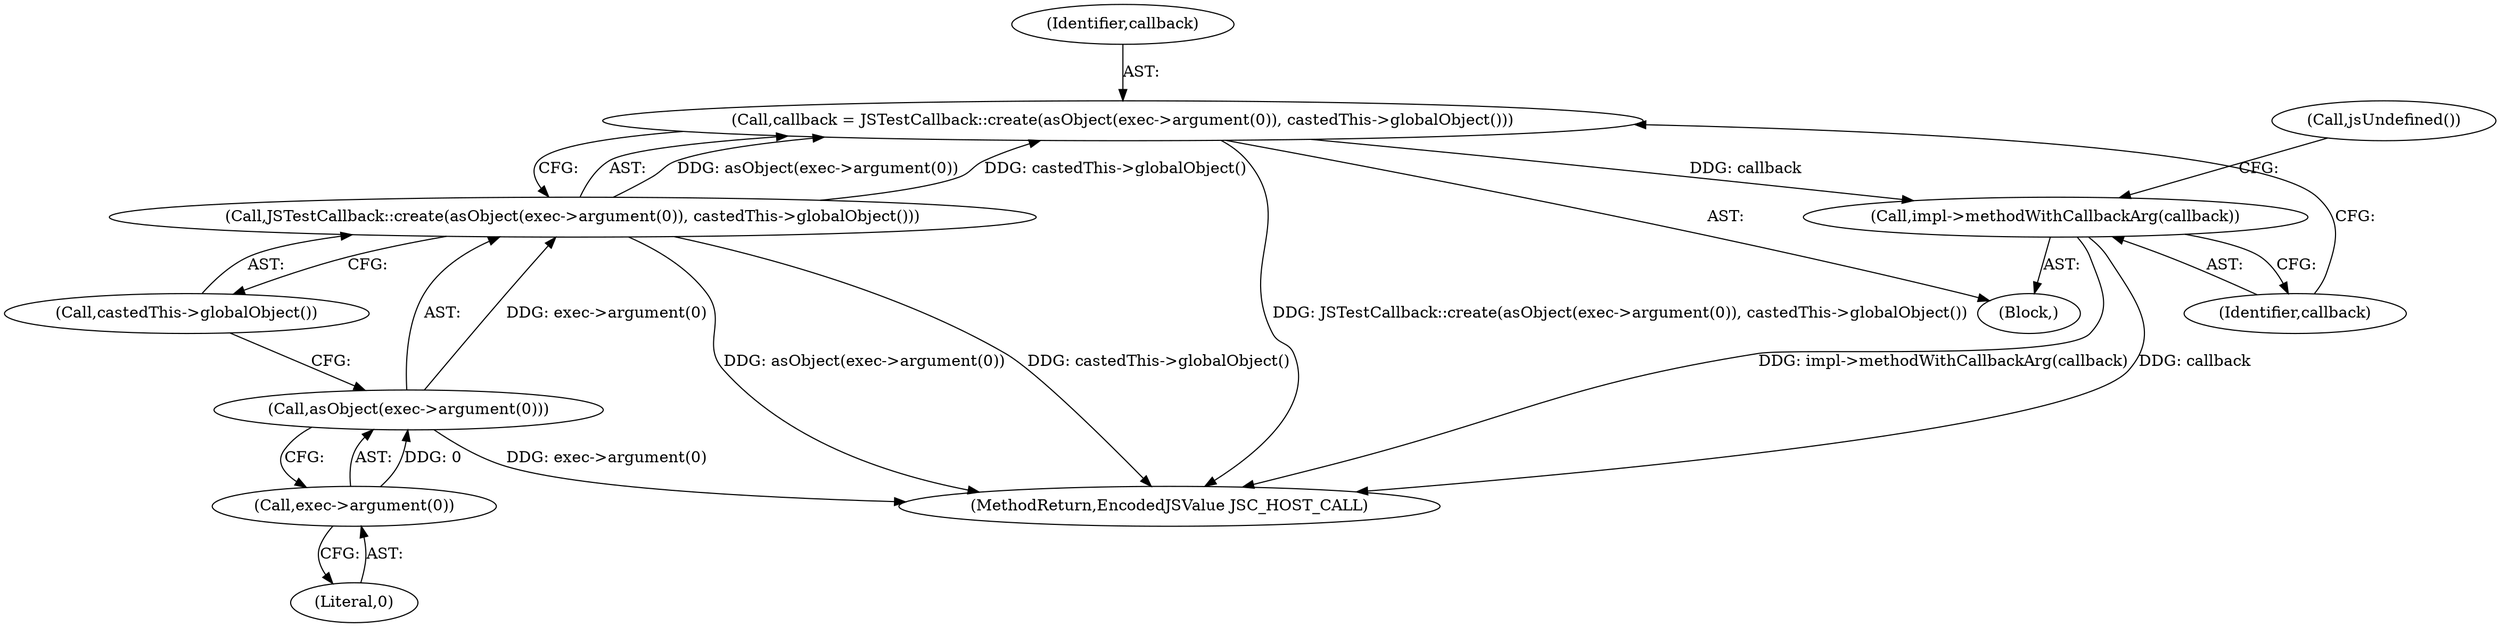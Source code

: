 digraph "0_Chrome_b944f670bb7a8a919daac497a4ea0536c954c201_34@API" {
"1000152" [label="(Call,callback = JSTestCallback::create(asObject(exec->argument(0)), castedThis->globalObject()))"];
"1000154" [label="(Call,JSTestCallback::create(asObject(exec->argument(0)), castedThis->globalObject()))"];
"1000155" [label="(Call,asObject(exec->argument(0)))"];
"1000156" [label="(Call,exec->argument(0))"];
"1000159" [label="(Call,impl->methodWithCallbackArg(callback))"];
"1000164" [label="(MethodReturn,EncodedJSValue JSC_HOST_CALL)"];
"1000156" [label="(Call,exec->argument(0))"];
"1000157" [label="(Literal,0)"];
"1000160" [label="(Identifier,callback)"];
"1000159" [label="(Call,impl->methodWithCallbackArg(callback))"];
"1000155" [label="(Call,asObject(exec->argument(0)))"];
"1000102" [label="(Block,)"];
"1000153" [label="(Identifier,callback)"];
"1000158" [label="(Call,castedThis->globalObject())"];
"1000152" [label="(Call,callback = JSTestCallback::create(asObject(exec->argument(0)), castedThis->globalObject()))"];
"1000163" [label="(Call,jsUndefined())"];
"1000154" [label="(Call,JSTestCallback::create(asObject(exec->argument(0)), castedThis->globalObject()))"];
"1000152" -> "1000102"  [label="AST: "];
"1000152" -> "1000154"  [label="CFG: "];
"1000153" -> "1000152"  [label="AST: "];
"1000154" -> "1000152"  [label="AST: "];
"1000160" -> "1000152"  [label="CFG: "];
"1000152" -> "1000164"  [label="DDG: JSTestCallback::create(asObject(exec->argument(0)), castedThis->globalObject())"];
"1000154" -> "1000152"  [label="DDG: asObject(exec->argument(0))"];
"1000154" -> "1000152"  [label="DDG: castedThis->globalObject()"];
"1000152" -> "1000159"  [label="DDG: callback"];
"1000154" -> "1000158"  [label="CFG: "];
"1000155" -> "1000154"  [label="AST: "];
"1000158" -> "1000154"  [label="AST: "];
"1000154" -> "1000164"  [label="DDG: asObject(exec->argument(0))"];
"1000154" -> "1000164"  [label="DDG: castedThis->globalObject()"];
"1000155" -> "1000154"  [label="DDG: exec->argument(0)"];
"1000155" -> "1000156"  [label="CFG: "];
"1000156" -> "1000155"  [label="AST: "];
"1000158" -> "1000155"  [label="CFG: "];
"1000155" -> "1000164"  [label="DDG: exec->argument(0)"];
"1000156" -> "1000155"  [label="DDG: 0"];
"1000156" -> "1000157"  [label="CFG: "];
"1000157" -> "1000156"  [label="AST: "];
"1000159" -> "1000102"  [label="AST: "];
"1000159" -> "1000160"  [label="CFG: "];
"1000160" -> "1000159"  [label="AST: "];
"1000163" -> "1000159"  [label="CFG: "];
"1000159" -> "1000164"  [label="DDG: impl->methodWithCallbackArg(callback)"];
"1000159" -> "1000164"  [label="DDG: callback"];
}
